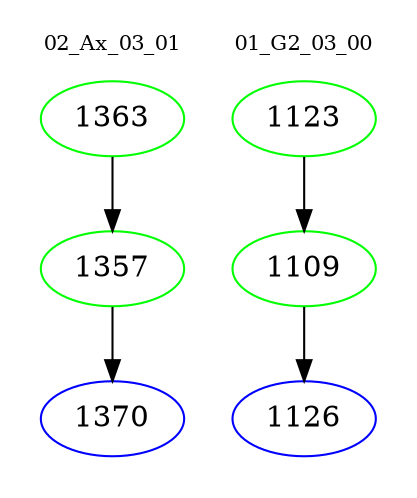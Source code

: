 digraph{
subgraph cluster_0 {
color = white
label = "02_Ax_03_01";
fontsize=10;
T0_1363 [label="1363", color="green"]
T0_1363 -> T0_1357 [color="black"]
T0_1357 [label="1357", color="green"]
T0_1357 -> T0_1370 [color="black"]
T0_1370 [label="1370", color="blue"]
}
subgraph cluster_1 {
color = white
label = "01_G2_03_00";
fontsize=10;
T1_1123 [label="1123", color="green"]
T1_1123 -> T1_1109 [color="black"]
T1_1109 [label="1109", color="green"]
T1_1109 -> T1_1126 [color="black"]
T1_1126 [label="1126", color="blue"]
}
}
